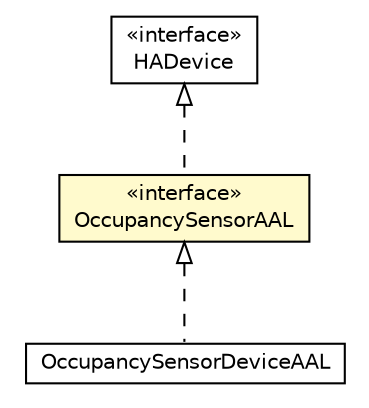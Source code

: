 #!/usr/local/bin/dot
#
# Class diagram 
# Generated by UMLGraph version R5_6-24-gf6e263 (http://www.umlgraph.org/)
#

digraph G {
	edge [fontname="Helvetica",fontsize=10,labelfontname="Helvetica",labelfontsize=10];
	node [fontname="Helvetica",fontsize=10,shape=plaintext];
	nodesep=0.25;
	ranksep=0.5;
	// org.universAAL.lddi.zigbee.commissioning.devices.api.OccupancySensorAAL
	c251410 [label=<<table title="org.universAAL.lddi.zigbee.commissioning.devices.api.OccupancySensorAAL" border="0" cellborder="1" cellspacing="0" cellpadding="2" port="p" bgcolor="lemonChiffon" href="./OccupancySensorAAL.html">
		<tr><td><table border="0" cellspacing="0" cellpadding="1">
<tr><td align="center" balign="center"> &#171;interface&#187; </td></tr>
<tr><td align="center" balign="center"> OccupancySensorAAL </td></tr>
		</table></td></tr>
		</table>>, URL="./OccupancySensorAAL.html", fontname="Helvetica", fontcolor="black", fontsize=10.0];
	// org.universAAL.lddi.zigbee.commissioning.devices.impl.OccupancySensorDeviceAAL
	c251412 [label=<<table title="org.universAAL.lddi.zigbee.commissioning.devices.impl.OccupancySensorDeviceAAL" border="0" cellborder="1" cellspacing="0" cellpadding="2" port="p" href="../impl/OccupancySensorDeviceAAL.html">
		<tr><td><table border="0" cellspacing="0" cellpadding="1">
<tr><td align="center" balign="center"> OccupancySensorDeviceAAL </td></tr>
		</table></td></tr>
		</table>>, URL="../impl/OccupancySensorDeviceAAL.html", fontname="Helvetica", fontcolor="black", fontsize=10.0];
	//org.universAAL.lddi.zigbee.commissioning.devices.api.OccupancySensorAAL implements it.cnr.isti.zigbee.ha.driver.core.HADevice
	c251480:p -> c251410:p [dir=back,arrowtail=empty,style=dashed];
	//org.universAAL.lddi.zigbee.commissioning.devices.impl.OccupancySensorDeviceAAL implements org.universAAL.lddi.zigbee.commissioning.devices.api.OccupancySensorAAL
	c251410:p -> c251412:p [dir=back,arrowtail=empty,style=dashed];
	// it.cnr.isti.zigbee.ha.driver.core.HADevice
	c251480 [label=<<table title="it.cnr.isti.zigbee.ha.driver.core.HADevice" border="0" cellborder="1" cellspacing="0" cellpadding="2" port="p" href="http://java.sun.com/j2se/1.4.2/docs/api/it/cnr/isti/zigbee/ha/driver/core/HADevice.html">
		<tr><td><table border="0" cellspacing="0" cellpadding="1">
<tr><td align="center" balign="center"> &#171;interface&#187; </td></tr>
<tr><td align="center" balign="center"> HADevice </td></tr>
		</table></td></tr>
		</table>>, URL="http://java.sun.com/j2se/1.4.2/docs/api/it/cnr/isti/zigbee/ha/driver/core/HADevice.html", fontname="Helvetica", fontcolor="black", fontsize=10.0];
}

